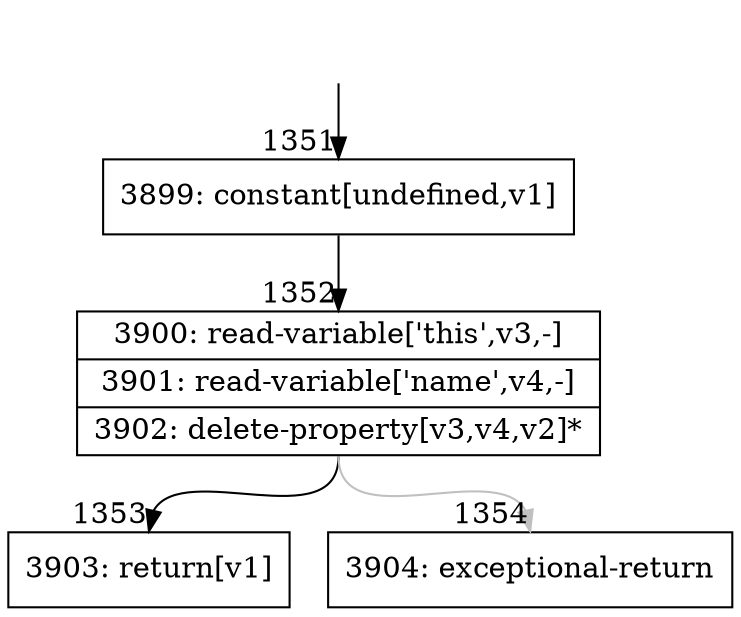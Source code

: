 digraph {
rankdir="TD"
BB_entry131[shape=none,label=""];
BB_entry131 -> BB1351 [tailport=s, headport=n, headlabel="    1351"]
BB1351 [shape=record label="{3899: constant[undefined,v1]}" ] 
BB1351 -> BB1352 [tailport=s, headport=n, headlabel="      1352"]
BB1352 [shape=record label="{3900: read-variable['this',v3,-]|3901: read-variable['name',v4,-]|3902: delete-property[v3,v4,v2]*}" ] 
BB1352 -> BB1353 [tailport=s, headport=n, headlabel="      1353"]
BB1352 -> BB1354 [tailport=s, headport=n, color=gray, headlabel="      1354"]
BB1353 [shape=record label="{3903: return[v1]}" ] 
BB1354 [shape=record label="{3904: exceptional-return}" ] 
//#$~ 771
}
